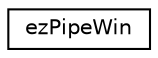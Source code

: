 digraph "Graphical Class Hierarchy"
{
 // LATEX_PDF_SIZE
  edge [fontname="Helvetica",fontsize="10",labelfontname="Helvetica",labelfontsize="10"];
  node [fontname="Helvetica",fontsize="10",shape=record];
  rankdir="LR";
  Node0 [label="ezPipeWin",height=0.2,width=0.4,color="black", fillcolor="white", style="filled",URL="$d8/d7c/structez_pipe_win.htm",tooltip=" "];
}
